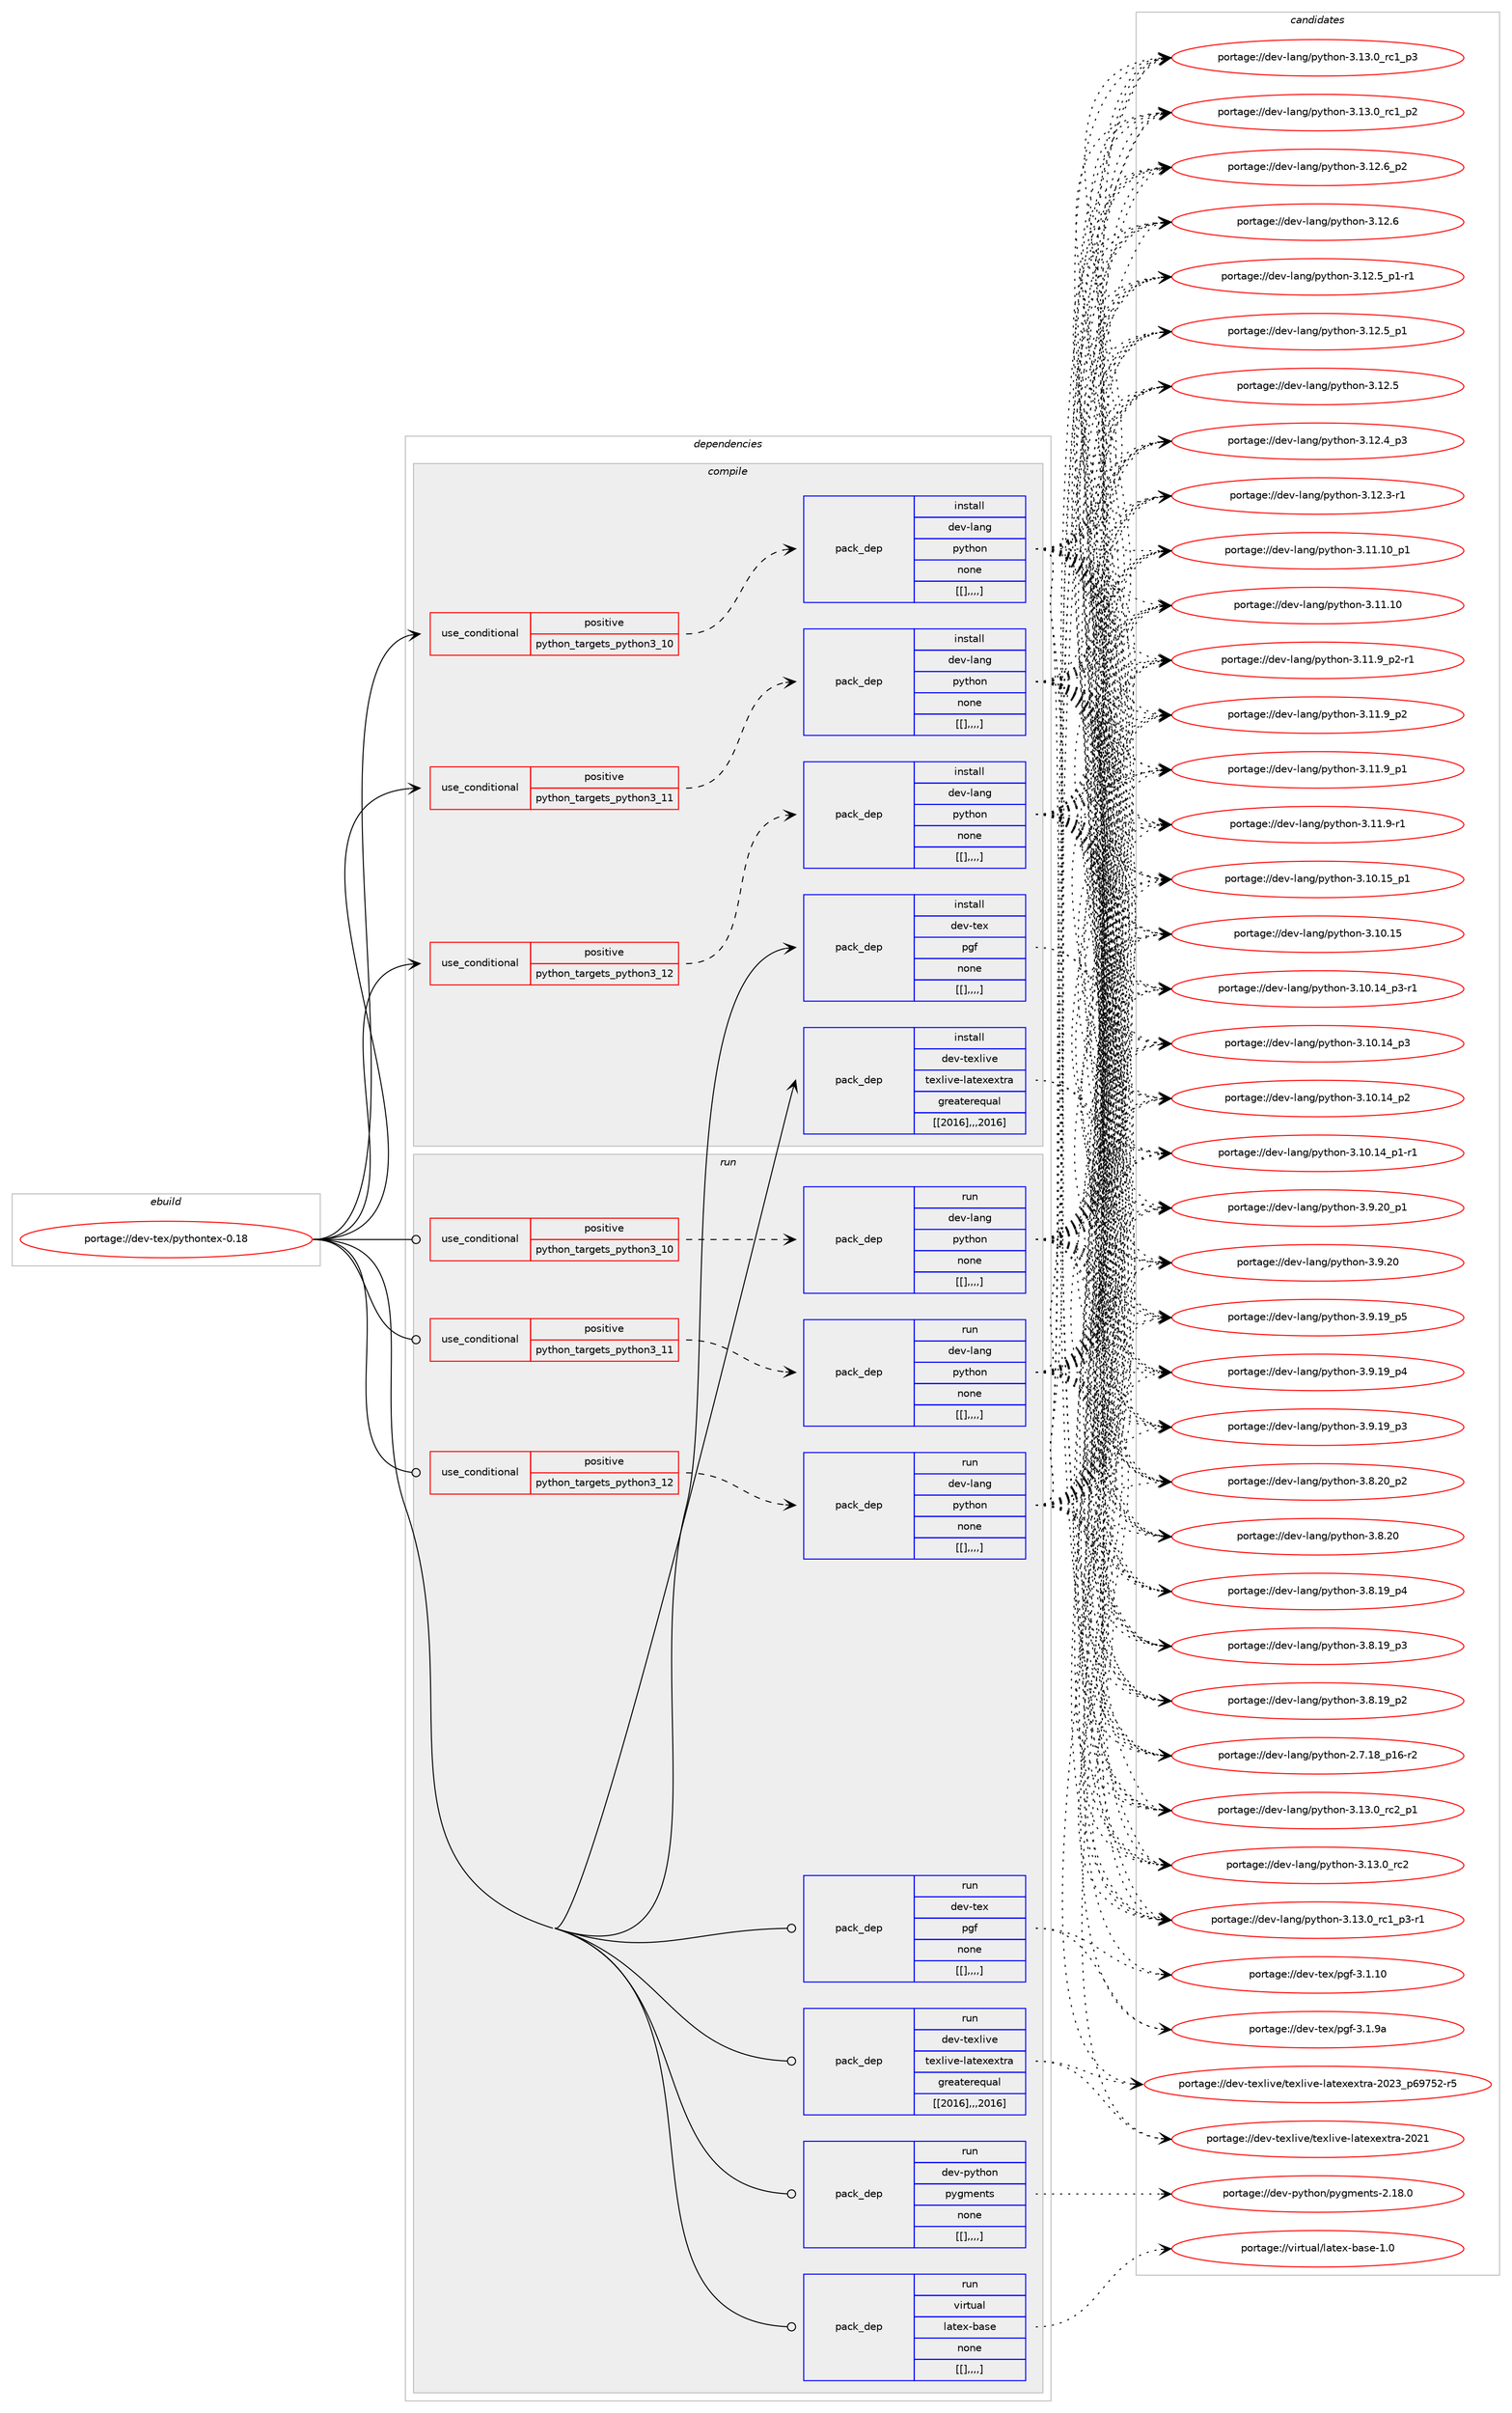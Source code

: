 digraph prolog {

# *************
# Graph options
# *************

newrank=true;
concentrate=true;
compound=true;
graph [rankdir=LR,fontname=Helvetica,fontsize=10,ranksep=1.5];#, ranksep=2.5, nodesep=0.2];
edge  [arrowhead=vee];
node  [fontname=Helvetica,fontsize=10];

# **********
# The ebuild
# **********

subgraph cluster_leftcol {
color=gray;
label=<<i>ebuild</i>>;
id [label="portage://dev-tex/pythontex-0.18", color=red, width=4, href="../dev-tex/pythontex-0.18.svg"];
}

# ****************
# The dependencies
# ****************

subgraph cluster_midcol {
color=gray;
label=<<i>dependencies</i>>;
subgraph cluster_compile {
fillcolor="#eeeeee";
style=filled;
label=<<i>compile</i>>;
subgraph cond61634 {
dependency214757 [label=<<TABLE BORDER="0" CELLBORDER="1" CELLSPACING="0" CELLPADDING="4"><TR><TD ROWSPAN="3" CELLPADDING="10">use_conditional</TD></TR><TR><TD>positive</TD></TR><TR><TD>python_targets_python3_10</TD></TR></TABLE>>, shape=none, color=red];
subgraph pack151734 {
dependency214758 [label=<<TABLE BORDER="0" CELLBORDER="1" CELLSPACING="0" CELLPADDING="4" WIDTH="220"><TR><TD ROWSPAN="6" CELLPADDING="30">pack_dep</TD></TR><TR><TD WIDTH="110">install</TD></TR><TR><TD>dev-lang</TD></TR><TR><TD>python</TD></TR><TR><TD>none</TD></TR><TR><TD>[[],,,,]</TD></TR></TABLE>>, shape=none, color=blue];
}
dependency214757:e -> dependency214758:w [weight=20,style="dashed",arrowhead="vee"];
}
id:e -> dependency214757:w [weight=20,style="solid",arrowhead="vee"];
subgraph cond61635 {
dependency214759 [label=<<TABLE BORDER="0" CELLBORDER="1" CELLSPACING="0" CELLPADDING="4"><TR><TD ROWSPAN="3" CELLPADDING="10">use_conditional</TD></TR><TR><TD>positive</TD></TR><TR><TD>python_targets_python3_11</TD></TR></TABLE>>, shape=none, color=red];
subgraph pack151735 {
dependency214760 [label=<<TABLE BORDER="0" CELLBORDER="1" CELLSPACING="0" CELLPADDING="4" WIDTH="220"><TR><TD ROWSPAN="6" CELLPADDING="30">pack_dep</TD></TR><TR><TD WIDTH="110">install</TD></TR><TR><TD>dev-lang</TD></TR><TR><TD>python</TD></TR><TR><TD>none</TD></TR><TR><TD>[[],,,,]</TD></TR></TABLE>>, shape=none, color=blue];
}
dependency214759:e -> dependency214760:w [weight=20,style="dashed",arrowhead="vee"];
}
id:e -> dependency214759:w [weight=20,style="solid",arrowhead="vee"];
subgraph cond61636 {
dependency214761 [label=<<TABLE BORDER="0" CELLBORDER="1" CELLSPACING="0" CELLPADDING="4"><TR><TD ROWSPAN="3" CELLPADDING="10">use_conditional</TD></TR><TR><TD>positive</TD></TR><TR><TD>python_targets_python3_12</TD></TR></TABLE>>, shape=none, color=red];
subgraph pack151736 {
dependency214762 [label=<<TABLE BORDER="0" CELLBORDER="1" CELLSPACING="0" CELLPADDING="4" WIDTH="220"><TR><TD ROWSPAN="6" CELLPADDING="30">pack_dep</TD></TR><TR><TD WIDTH="110">install</TD></TR><TR><TD>dev-lang</TD></TR><TR><TD>python</TD></TR><TR><TD>none</TD></TR><TR><TD>[[],,,,]</TD></TR></TABLE>>, shape=none, color=blue];
}
dependency214761:e -> dependency214762:w [weight=20,style="dashed",arrowhead="vee"];
}
id:e -> dependency214761:w [weight=20,style="solid",arrowhead="vee"];
subgraph pack151737 {
dependency214763 [label=<<TABLE BORDER="0" CELLBORDER="1" CELLSPACING="0" CELLPADDING="4" WIDTH="220"><TR><TD ROWSPAN="6" CELLPADDING="30">pack_dep</TD></TR><TR><TD WIDTH="110">install</TD></TR><TR><TD>dev-tex</TD></TR><TR><TD>pgf</TD></TR><TR><TD>none</TD></TR><TR><TD>[[],,,,]</TD></TR></TABLE>>, shape=none, color=blue];
}
id:e -> dependency214763:w [weight=20,style="solid",arrowhead="vee"];
subgraph pack151738 {
dependency214764 [label=<<TABLE BORDER="0" CELLBORDER="1" CELLSPACING="0" CELLPADDING="4" WIDTH="220"><TR><TD ROWSPAN="6" CELLPADDING="30">pack_dep</TD></TR><TR><TD WIDTH="110">install</TD></TR><TR><TD>dev-texlive</TD></TR><TR><TD>texlive-latexextra</TD></TR><TR><TD>greaterequal</TD></TR><TR><TD>[[2016],,,2016]</TD></TR></TABLE>>, shape=none, color=blue];
}
id:e -> dependency214764:w [weight=20,style="solid",arrowhead="vee"];
}
subgraph cluster_compileandrun {
fillcolor="#eeeeee";
style=filled;
label=<<i>compile and run</i>>;
}
subgraph cluster_run {
fillcolor="#eeeeee";
style=filled;
label=<<i>run</i>>;
subgraph cond61637 {
dependency214765 [label=<<TABLE BORDER="0" CELLBORDER="1" CELLSPACING="0" CELLPADDING="4"><TR><TD ROWSPAN="3" CELLPADDING="10">use_conditional</TD></TR><TR><TD>positive</TD></TR><TR><TD>python_targets_python3_10</TD></TR></TABLE>>, shape=none, color=red];
subgraph pack151739 {
dependency214766 [label=<<TABLE BORDER="0" CELLBORDER="1" CELLSPACING="0" CELLPADDING="4" WIDTH="220"><TR><TD ROWSPAN="6" CELLPADDING="30">pack_dep</TD></TR><TR><TD WIDTH="110">run</TD></TR><TR><TD>dev-lang</TD></TR><TR><TD>python</TD></TR><TR><TD>none</TD></TR><TR><TD>[[],,,,]</TD></TR></TABLE>>, shape=none, color=blue];
}
dependency214765:e -> dependency214766:w [weight=20,style="dashed",arrowhead="vee"];
}
id:e -> dependency214765:w [weight=20,style="solid",arrowhead="odot"];
subgraph cond61638 {
dependency214767 [label=<<TABLE BORDER="0" CELLBORDER="1" CELLSPACING="0" CELLPADDING="4"><TR><TD ROWSPAN="3" CELLPADDING="10">use_conditional</TD></TR><TR><TD>positive</TD></TR><TR><TD>python_targets_python3_11</TD></TR></TABLE>>, shape=none, color=red];
subgraph pack151740 {
dependency214768 [label=<<TABLE BORDER="0" CELLBORDER="1" CELLSPACING="0" CELLPADDING="4" WIDTH="220"><TR><TD ROWSPAN="6" CELLPADDING="30">pack_dep</TD></TR><TR><TD WIDTH="110">run</TD></TR><TR><TD>dev-lang</TD></TR><TR><TD>python</TD></TR><TR><TD>none</TD></TR><TR><TD>[[],,,,]</TD></TR></TABLE>>, shape=none, color=blue];
}
dependency214767:e -> dependency214768:w [weight=20,style="dashed",arrowhead="vee"];
}
id:e -> dependency214767:w [weight=20,style="solid",arrowhead="odot"];
subgraph cond61639 {
dependency214769 [label=<<TABLE BORDER="0" CELLBORDER="1" CELLSPACING="0" CELLPADDING="4"><TR><TD ROWSPAN="3" CELLPADDING="10">use_conditional</TD></TR><TR><TD>positive</TD></TR><TR><TD>python_targets_python3_12</TD></TR></TABLE>>, shape=none, color=red];
subgraph pack151741 {
dependency214770 [label=<<TABLE BORDER="0" CELLBORDER="1" CELLSPACING="0" CELLPADDING="4" WIDTH="220"><TR><TD ROWSPAN="6" CELLPADDING="30">pack_dep</TD></TR><TR><TD WIDTH="110">run</TD></TR><TR><TD>dev-lang</TD></TR><TR><TD>python</TD></TR><TR><TD>none</TD></TR><TR><TD>[[],,,,]</TD></TR></TABLE>>, shape=none, color=blue];
}
dependency214769:e -> dependency214770:w [weight=20,style="dashed",arrowhead="vee"];
}
id:e -> dependency214769:w [weight=20,style="solid",arrowhead="odot"];
subgraph pack151742 {
dependency214771 [label=<<TABLE BORDER="0" CELLBORDER="1" CELLSPACING="0" CELLPADDING="4" WIDTH="220"><TR><TD ROWSPAN="6" CELLPADDING="30">pack_dep</TD></TR><TR><TD WIDTH="110">run</TD></TR><TR><TD>dev-python</TD></TR><TR><TD>pygments</TD></TR><TR><TD>none</TD></TR><TR><TD>[[],,,,]</TD></TR></TABLE>>, shape=none, color=blue];
}
id:e -> dependency214771:w [weight=20,style="solid",arrowhead="odot"];
subgraph pack151743 {
dependency214772 [label=<<TABLE BORDER="0" CELLBORDER="1" CELLSPACING="0" CELLPADDING="4" WIDTH="220"><TR><TD ROWSPAN="6" CELLPADDING="30">pack_dep</TD></TR><TR><TD WIDTH="110">run</TD></TR><TR><TD>dev-tex</TD></TR><TR><TD>pgf</TD></TR><TR><TD>none</TD></TR><TR><TD>[[],,,,]</TD></TR></TABLE>>, shape=none, color=blue];
}
id:e -> dependency214772:w [weight=20,style="solid",arrowhead="odot"];
subgraph pack151744 {
dependency214773 [label=<<TABLE BORDER="0" CELLBORDER="1" CELLSPACING="0" CELLPADDING="4" WIDTH="220"><TR><TD ROWSPAN="6" CELLPADDING="30">pack_dep</TD></TR><TR><TD WIDTH="110">run</TD></TR><TR><TD>dev-texlive</TD></TR><TR><TD>texlive-latexextra</TD></TR><TR><TD>greaterequal</TD></TR><TR><TD>[[2016],,,2016]</TD></TR></TABLE>>, shape=none, color=blue];
}
id:e -> dependency214773:w [weight=20,style="solid",arrowhead="odot"];
subgraph pack151745 {
dependency214774 [label=<<TABLE BORDER="0" CELLBORDER="1" CELLSPACING="0" CELLPADDING="4" WIDTH="220"><TR><TD ROWSPAN="6" CELLPADDING="30">pack_dep</TD></TR><TR><TD WIDTH="110">run</TD></TR><TR><TD>virtual</TD></TR><TR><TD>latex-base</TD></TR><TR><TD>none</TD></TR><TR><TD>[[],,,,]</TD></TR></TABLE>>, shape=none, color=blue];
}
id:e -> dependency214774:w [weight=20,style="solid",arrowhead="odot"];
}
}

# **************
# The candidates
# **************

subgraph cluster_choices {
rank=same;
color=gray;
label=<<i>candidates</i>>;

subgraph choice151734 {
color=black;
nodesep=1;
choice100101118451089711010347112121116104111110455146495146489511499509511249 [label="portage://dev-lang/python-3.13.0_rc2_p1", color=red, width=4,href="../dev-lang/python-3.13.0_rc2_p1.svg"];
choice10010111845108971101034711212111610411111045514649514648951149950 [label="portage://dev-lang/python-3.13.0_rc2", color=red, width=4,href="../dev-lang/python-3.13.0_rc2.svg"];
choice1001011184510897110103471121211161041111104551464951464895114994995112514511449 [label="portage://dev-lang/python-3.13.0_rc1_p3-r1", color=red, width=4,href="../dev-lang/python-3.13.0_rc1_p3-r1.svg"];
choice100101118451089711010347112121116104111110455146495146489511499499511251 [label="portage://dev-lang/python-3.13.0_rc1_p3", color=red, width=4,href="../dev-lang/python-3.13.0_rc1_p3.svg"];
choice100101118451089711010347112121116104111110455146495146489511499499511250 [label="portage://dev-lang/python-3.13.0_rc1_p2", color=red, width=4,href="../dev-lang/python-3.13.0_rc1_p2.svg"];
choice100101118451089711010347112121116104111110455146495046549511250 [label="portage://dev-lang/python-3.12.6_p2", color=red, width=4,href="../dev-lang/python-3.12.6_p2.svg"];
choice10010111845108971101034711212111610411111045514649504654 [label="portage://dev-lang/python-3.12.6", color=red, width=4,href="../dev-lang/python-3.12.6.svg"];
choice1001011184510897110103471121211161041111104551464950465395112494511449 [label="portage://dev-lang/python-3.12.5_p1-r1", color=red, width=4,href="../dev-lang/python-3.12.5_p1-r1.svg"];
choice100101118451089711010347112121116104111110455146495046539511249 [label="portage://dev-lang/python-3.12.5_p1", color=red, width=4,href="../dev-lang/python-3.12.5_p1.svg"];
choice10010111845108971101034711212111610411111045514649504653 [label="portage://dev-lang/python-3.12.5", color=red, width=4,href="../dev-lang/python-3.12.5.svg"];
choice100101118451089711010347112121116104111110455146495046529511251 [label="portage://dev-lang/python-3.12.4_p3", color=red, width=4,href="../dev-lang/python-3.12.4_p3.svg"];
choice100101118451089711010347112121116104111110455146495046514511449 [label="portage://dev-lang/python-3.12.3-r1", color=red, width=4,href="../dev-lang/python-3.12.3-r1.svg"];
choice10010111845108971101034711212111610411111045514649494649489511249 [label="portage://dev-lang/python-3.11.10_p1", color=red, width=4,href="../dev-lang/python-3.11.10_p1.svg"];
choice1001011184510897110103471121211161041111104551464949464948 [label="portage://dev-lang/python-3.11.10", color=red, width=4,href="../dev-lang/python-3.11.10.svg"];
choice1001011184510897110103471121211161041111104551464949465795112504511449 [label="portage://dev-lang/python-3.11.9_p2-r1", color=red, width=4,href="../dev-lang/python-3.11.9_p2-r1.svg"];
choice100101118451089711010347112121116104111110455146494946579511250 [label="portage://dev-lang/python-3.11.9_p2", color=red, width=4,href="../dev-lang/python-3.11.9_p2.svg"];
choice100101118451089711010347112121116104111110455146494946579511249 [label="portage://dev-lang/python-3.11.9_p1", color=red, width=4,href="../dev-lang/python-3.11.9_p1.svg"];
choice100101118451089711010347112121116104111110455146494946574511449 [label="portage://dev-lang/python-3.11.9-r1", color=red, width=4,href="../dev-lang/python-3.11.9-r1.svg"];
choice10010111845108971101034711212111610411111045514649484649539511249 [label="portage://dev-lang/python-3.10.15_p1", color=red, width=4,href="../dev-lang/python-3.10.15_p1.svg"];
choice1001011184510897110103471121211161041111104551464948464953 [label="portage://dev-lang/python-3.10.15", color=red, width=4,href="../dev-lang/python-3.10.15.svg"];
choice100101118451089711010347112121116104111110455146494846495295112514511449 [label="portage://dev-lang/python-3.10.14_p3-r1", color=red, width=4,href="../dev-lang/python-3.10.14_p3-r1.svg"];
choice10010111845108971101034711212111610411111045514649484649529511251 [label="portage://dev-lang/python-3.10.14_p3", color=red, width=4,href="../dev-lang/python-3.10.14_p3.svg"];
choice10010111845108971101034711212111610411111045514649484649529511250 [label="portage://dev-lang/python-3.10.14_p2", color=red, width=4,href="../dev-lang/python-3.10.14_p2.svg"];
choice100101118451089711010347112121116104111110455146494846495295112494511449 [label="portage://dev-lang/python-3.10.14_p1-r1", color=red, width=4,href="../dev-lang/python-3.10.14_p1-r1.svg"];
choice100101118451089711010347112121116104111110455146574650489511249 [label="portage://dev-lang/python-3.9.20_p1", color=red, width=4,href="../dev-lang/python-3.9.20_p1.svg"];
choice10010111845108971101034711212111610411111045514657465048 [label="portage://dev-lang/python-3.9.20", color=red, width=4,href="../dev-lang/python-3.9.20.svg"];
choice100101118451089711010347112121116104111110455146574649579511253 [label="portage://dev-lang/python-3.9.19_p5", color=red, width=4,href="../dev-lang/python-3.9.19_p5.svg"];
choice100101118451089711010347112121116104111110455146574649579511252 [label="portage://dev-lang/python-3.9.19_p4", color=red, width=4,href="../dev-lang/python-3.9.19_p4.svg"];
choice100101118451089711010347112121116104111110455146574649579511251 [label="portage://dev-lang/python-3.9.19_p3", color=red, width=4,href="../dev-lang/python-3.9.19_p3.svg"];
choice100101118451089711010347112121116104111110455146564650489511250 [label="portage://dev-lang/python-3.8.20_p2", color=red, width=4,href="../dev-lang/python-3.8.20_p2.svg"];
choice10010111845108971101034711212111610411111045514656465048 [label="portage://dev-lang/python-3.8.20", color=red, width=4,href="../dev-lang/python-3.8.20.svg"];
choice100101118451089711010347112121116104111110455146564649579511252 [label="portage://dev-lang/python-3.8.19_p4", color=red, width=4,href="../dev-lang/python-3.8.19_p4.svg"];
choice100101118451089711010347112121116104111110455146564649579511251 [label="portage://dev-lang/python-3.8.19_p3", color=red, width=4,href="../dev-lang/python-3.8.19_p3.svg"];
choice100101118451089711010347112121116104111110455146564649579511250 [label="portage://dev-lang/python-3.8.19_p2", color=red, width=4,href="../dev-lang/python-3.8.19_p2.svg"];
choice100101118451089711010347112121116104111110455046554649569511249544511450 [label="portage://dev-lang/python-2.7.18_p16-r2", color=red, width=4,href="../dev-lang/python-2.7.18_p16-r2.svg"];
dependency214758:e -> choice100101118451089711010347112121116104111110455146495146489511499509511249:w [style=dotted,weight="100"];
dependency214758:e -> choice10010111845108971101034711212111610411111045514649514648951149950:w [style=dotted,weight="100"];
dependency214758:e -> choice1001011184510897110103471121211161041111104551464951464895114994995112514511449:w [style=dotted,weight="100"];
dependency214758:e -> choice100101118451089711010347112121116104111110455146495146489511499499511251:w [style=dotted,weight="100"];
dependency214758:e -> choice100101118451089711010347112121116104111110455146495146489511499499511250:w [style=dotted,weight="100"];
dependency214758:e -> choice100101118451089711010347112121116104111110455146495046549511250:w [style=dotted,weight="100"];
dependency214758:e -> choice10010111845108971101034711212111610411111045514649504654:w [style=dotted,weight="100"];
dependency214758:e -> choice1001011184510897110103471121211161041111104551464950465395112494511449:w [style=dotted,weight="100"];
dependency214758:e -> choice100101118451089711010347112121116104111110455146495046539511249:w [style=dotted,weight="100"];
dependency214758:e -> choice10010111845108971101034711212111610411111045514649504653:w [style=dotted,weight="100"];
dependency214758:e -> choice100101118451089711010347112121116104111110455146495046529511251:w [style=dotted,weight="100"];
dependency214758:e -> choice100101118451089711010347112121116104111110455146495046514511449:w [style=dotted,weight="100"];
dependency214758:e -> choice10010111845108971101034711212111610411111045514649494649489511249:w [style=dotted,weight="100"];
dependency214758:e -> choice1001011184510897110103471121211161041111104551464949464948:w [style=dotted,weight="100"];
dependency214758:e -> choice1001011184510897110103471121211161041111104551464949465795112504511449:w [style=dotted,weight="100"];
dependency214758:e -> choice100101118451089711010347112121116104111110455146494946579511250:w [style=dotted,weight="100"];
dependency214758:e -> choice100101118451089711010347112121116104111110455146494946579511249:w [style=dotted,weight="100"];
dependency214758:e -> choice100101118451089711010347112121116104111110455146494946574511449:w [style=dotted,weight="100"];
dependency214758:e -> choice10010111845108971101034711212111610411111045514649484649539511249:w [style=dotted,weight="100"];
dependency214758:e -> choice1001011184510897110103471121211161041111104551464948464953:w [style=dotted,weight="100"];
dependency214758:e -> choice100101118451089711010347112121116104111110455146494846495295112514511449:w [style=dotted,weight="100"];
dependency214758:e -> choice10010111845108971101034711212111610411111045514649484649529511251:w [style=dotted,weight="100"];
dependency214758:e -> choice10010111845108971101034711212111610411111045514649484649529511250:w [style=dotted,weight="100"];
dependency214758:e -> choice100101118451089711010347112121116104111110455146494846495295112494511449:w [style=dotted,weight="100"];
dependency214758:e -> choice100101118451089711010347112121116104111110455146574650489511249:w [style=dotted,weight="100"];
dependency214758:e -> choice10010111845108971101034711212111610411111045514657465048:w [style=dotted,weight="100"];
dependency214758:e -> choice100101118451089711010347112121116104111110455146574649579511253:w [style=dotted,weight="100"];
dependency214758:e -> choice100101118451089711010347112121116104111110455146574649579511252:w [style=dotted,weight="100"];
dependency214758:e -> choice100101118451089711010347112121116104111110455146574649579511251:w [style=dotted,weight="100"];
dependency214758:e -> choice100101118451089711010347112121116104111110455146564650489511250:w [style=dotted,weight="100"];
dependency214758:e -> choice10010111845108971101034711212111610411111045514656465048:w [style=dotted,weight="100"];
dependency214758:e -> choice100101118451089711010347112121116104111110455146564649579511252:w [style=dotted,weight="100"];
dependency214758:e -> choice100101118451089711010347112121116104111110455146564649579511251:w [style=dotted,weight="100"];
dependency214758:e -> choice100101118451089711010347112121116104111110455146564649579511250:w [style=dotted,weight="100"];
dependency214758:e -> choice100101118451089711010347112121116104111110455046554649569511249544511450:w [style=dotted,weight="100"];
}
subgraph choice151735 {
color=black;
nodesep=1;
choice100101118451089711010347112121116104111110455146495146489511499509511249 [label="portage://dev-lang/python-3.13.0_rc2_p1", color=red, width=4,href="../dev-lang/python-3.13.0_rc2_p1.svg"];
choice10010111845108971101034711212111610411111045514649514648951149950 [label="portage://dev-lang/python-3.13.0_rc2", color=red, width=4,href="../dev-lang/python-3.13.0_rc2.svg"];
choice1001011184510897110103471121211161041111104551464951464895114994995112514511449 [label="portage://dev-lang/python-3.13.0_rc1_p3-r1", color=red, width=4,href="../dev-lang/python-3.13.0_rc1_p3-r1.svg"];
choice100101118451089711010347112121116104111110455146495146489511499499511251 [label="portage://dev-lang/python-3.13.0_rc1_p3", color=red, width=4,href="../dev-lang/python-3.13.0_rc1_p3.svg"];
choice100101118451089711010347112121116104111110455146495146489511499499511250 [label="portage://dev-lang/python-3.13.0_rc1_p2", color=red, width=4,href="../dev-lang/python-3.13.0_rc1_p2.svg"];
choice100101118451089711010347112121116104111110455146495046549511250 [label="portage://dev-lang/python-3.12.6_p2", color=red, width=4,href="../dev-lang/python-3.12.6_p2.svg"];
choice10010111845108971101034711212111610411111045514649504654 [label="portage://dev-lang/python-3.12.6", color=red, width=4,href="../dev-lang/python-3.12.6.svg"];
choice1001011184510897110103471121211161041111104551464950465395112494511449 [label="portage://dev-lang/python-3.12.5_p1-r1", color=red, width=4,href="../dev-lang/python-3.12.5_p1-r1.svg"];
choice100101118451089711010347112121116104111110455146495046539511249 [label="portage://dev-lang/python-3.12.5_p1", color=red, width=4,href="../dev-lang/python-3.12.5_p1.svg"];
choice10010111845108971101034711212111610411111045514649504653 [label="portage://dev-lang/python-3.12.5", color=red, width=4,href="../dev-lang/python-3.12.5.svg"];
choice100101118451089711010347112121116104111110455146495046529511251 [label="portage://dev-lang/python-3.12.4_p3", color=red, width=4,href="../dev-lang/python-3.12.4_p3.svg"];
choice100101118451089711010347112121116104111110455146495046514511449 [label="portage://dev-lang/python-3.12.3-r1", color=red, width=4,href="../dev-lang/python-3.12.3-r1.svg"];
choice10010111845108971101034711212111610411111045514649494649489511249 [label="portage://dev-lang/python-3.11.10_p1", color=red, width=4,href="../dev-lang/python-3.11.10_p1.svg"];
choice1001011184510897110103471121211161041111104551464949464948 [label="portage://dev-lang/python-3.11.10", color=red, width=4,href="../dev-lang/python-3.11.10.svg"];
choice1001011184510897110103471121211161041111104551464949465795112504511449 [label="portage://dev-lang/python-3.11.9_p2-r1", color=red, width=4,href="../dev-lang/python-3.11.9_p2-r1.svg"];
choice100101118451089711010347112121116104111110455146494946579511250 [label="portage://dev-lang/python-3.11.9_p2", color=red, width=4,href="../dev-lang/python-3.11.9_p2.svg"];
choice100101118451089711010347112121116104111110455146494946579511249 [label="portage://dev-lang/python-3.11.9_p1", color=red, width=4,href="../dev-lang/python-3.11.9_p1.svg"];
choice100101118451089711010347112121116104111110455146494946574511449 [label="portage://dev-lang/python-3.11.9-r1", color=red, width=4,href="../dev-lang/python-3.11.9-r1.svg"];
choice10010111845108971101034711212111610411111045514649484649539511249 [label="portage://dev-lang/python-3.10.15_p1", color=red, width=4,href="../dev-lang/python-3.10.15_p1.svg"];
choice1001011184510897110103471121211161041111104551464948464953 [label="portage://dev-lang/python-3.10.15", color=red, width=4,href="../dev-lang/python-3.10.15.svg"];
choice100101118451089711010347112121116104111110455146494846495295112514511449 [label="portage://dev-lang/python-3.10.14_p3-r1", color=red, width=4,href="../dev-lang/python-3.10.14_p3-r1.svg"];
choice10010111845108971101034711212111610411111045514649484649529511251 [label="portage://dev-lang/python-3.10.14_p3", color=red, width=4,href="../dev-lang/python-3.10.14_p3.svg"];
choice10010111845108971101034711212111610411111045514649484649529511250 [label="portage://dev-lang/python-3.10.14_p2", color=red, width=4,href="../dev-lang/python-3.10.14_p2.svg"];
choice100101118451089711010347112121116104111110455146494846495295112494511449 [label="portage://dev-lang/python-3.10.14_p1-r1", color=red, width=4,href="../dev-lang/python-3.10.14_p1-r1.svg"];
choice100101118451089711010347112121116104111110455146574650489511249 [label="portage://dev-lang/python-3.9.20_p1", color=red, width=4,href="../dev-lang/python-3.9.20_p1.svg"];
choice10010111845108971101034711212111610411111045514657465048 [label="portage://dev-lang/python-3.9.20", color=red, width=4,href="../dev-lang/python-3.9.20.svg"];
choice100101118451089711010347112121116104111110455146574649579511253 [label="portage://dev-lang/python-3.9.19_p5", color=red, width=4,href="../dev-lang/python-3.9.19_p5.svg"];
choice100101118451089711010347112121116104111110455146574649579511252 [label="portage://dev-lang/python-3.9.19_p4", color=red, width=4,href="../dev-lang/python-3.9.19_p4.svg"];
choice100101118451089711010347112121116104111110455146574649579511251 [label="portage://dev-lang/python-3.9.19_p3", color=red, width=4,href="../dev-lang/python-3.9.19_p3.svg"];
choice100101118451089711010347112121116104111110455146564650489511250 [label="portage://dev-lang/python-3.8.20_p2", color=red, width=4,href="../dev-lang/python-3.8.20_p2.svg"];
choice10010111845108971101034711212111610411111045514656465048 [label="portage://dev-lang/python-3.8.20", color=red, width=4,href="../dev-lang/python-3.8.20.svg"];
choice100101118451089711010347112121116104111110455146564649579511252 [label="portage://dev-lang/python-3.8.19_p4", color=red, width=4,href="../dev-lang/python-3.8.19_p4.svg"];
choice100101118451089711010347112121116104111110455146564649579511251 [label="portage://dev-lang/python-3.8.19_p3", color=red, width=4,href="../dev-lang/python-3.8.19_p3.svg"];
choice100101118451089711010347112121116104111110455146564649579511250 [label="portage://dev-lang/python-3.8.19_p2", color=red, width=4,href="../dev-lang/python-3.8.19_p2.svg"];
choice100101118451089711010347112121116104111110455046554649569511249544511450 [label="portage://dev-lang/python-2.7.18_p16-r2", color=red, width=4,href="../dev-lang/python-2.7.18_p16-r2.svg"];
dependency214760:e -> choice100101118451089711010347112121116104111110455146495146489511499509511249:w [style=dotted,weight="100"];
dependency214760:e -> choice10010111845108971101034711212111610411111045514649514648951149950:w [style=dotted,weight="100"];
dependency214760:e -> choice1001011184510897110103471121211161041111104551464951464895114994995112514511449:w [style=dotted,weight="100"];
dependency214760:e -> choice100101118451089711010347112121116104111110455146495146489511499499511251:w [style=dotted,weight="100"];
dependency214760:e -> choice100101118451089711010347112121116104111110455146495146489511499499511250:w [style=dotted,weight="100"];
dependency214760:e -> choice100101118451089711010347112121116104111110455146495046549511250:w [style=dotted,weight="100"];
dependency214760:e -> choice10010111845108971101034711212111610411111045514649504654:w [style=dotted,weight="100"];
dependency214760:e -> choice1001011184510897110103471121211161041111104551464950465395112494511449:w [style=dotted,weight="100"];
dependency214760:e -> choice100101118451089711010347112121116104111110455146495046539511249:w [style=dotted,weight="100"];
dependency214760:e -> choice10010111845108971101034711212111610411111045514649504653:w [style=dotted,weight="100"];
dependency214760:e -> choice100101118451089711010347112121116104111110455146495046529511251:w [style=dotted,weight="100"];
dependency214760:e -> choice100101118451089711010347112121116104111110455146495046514511449:w [style=dotted,weight="100"];
dependency214760:e -> choice10010111845108971101034711212111610411111045514649494649489511249:w [style=dotted,weight="100"];
dependency214760:e -> choice1001011184510897110103471121211161041111104551464949464948:w [style=dotted,weight="100"];
dependency214760:e -> choice1001011184510897110103471121211161041111104551464949465795112504511449:w [style=dotted,weight="100"];
dependency214760:e -> choice100101118451089711010347112121116104111110455146494946579511250:w [style=dotted,weight="100"];
dependency214760:e -> choice100101118451089711010347112121116104111110455146494946579511249:w [style=dotted,weight="100"];
dependency214760:e -> choice100101118451089711010347112121116104111110455146494946574511449:w [style=dotted,weight="100"];
dependency214760:e -> choice10010111845108971101034711212111610411111045514649484649539511249:w [style=dotted,weight="100"];
dependency214760:e -> choice1001011184510897110103471121211161041111104551464948464953:w [style=dotted,weight="100"];
dependency214760:e -> choice100101118451089711010347112121116104111110455146494846495295112514511449:w [style=dotted,weight="100"];
dependency214760:e -> choice10010111845108971101034711212111610411111045514649484649529511251:w [style=dotted,weight="100"];
dependency214760:e -> choice10010111845108971101034711212111610411111045514649484649529511250:w [style=dotted,weight="100"];
dependency214760:e -> choice100101118451089711010347112121116104111110455146494846495295112494511449:w [style=dotted,weight="100"];
dependency214760:e -> choice100101118451089711010347112121116104111110455146574650489511249:w [style=dotted,weight="100"];
dependency214760:e -> choice10010111845108971101034711212111610411111045514657465048:w [style=dotted,weight="100"];
dependency214760:e -> choice100101118451089711010347112121116104111110455146574649579511253:w [style=dotted,weight="100"];
dependency214760:e -> choice100101118451089711010347112121116104111110455146574649579511252:w [style=dotted,weight="100"];
dependency214760:e -> choice100101118451089711010347112121116104111110455146574649579511251:w [style=dotted,weight="100"];
dependency214760:e -> choice100101118451089711010347112121116104111110455146564650489511250:w [style=dotted,weight="100"];
dependency214760:e -> choice10010111845108971101034711212111610411111045514656465048:w [style=dotted,weight="100"];
dependency214760:e -> choice100101118451089711010347112121116104111110455146564649579511252:w [style=dotted,weight="100"];
dependency214760:e -> choice100101118451089711010347112121116104111110455146564649579511251:w [style=dotted,weight="100"];
dependency214760:e -> choice100101118451089711010347112121116104111110455146564649579511250:w [style=dotted,weight="100"];
dependency214760:e -> choice100101118451089711010347112121116104111110455046554649569511249544511450:w [style=dotted,weight="100"];
}
subgraph choice151736 {
color=black;
nodesep=1;
choice100101118451089711010347112121116104111110455146495146489511499509511249 [label="portage://dev-lang/python-3.13.0_rc2_p1", color=red, width=4,href="../dev-lang/python-3.13.0_rc2_p1.svg"];
choice10010111845108971101034711212111610411111045514649514648951149950 [label="portage://dev-lang/python-3.13.0_rc2", color=red, width=4,href="../dev-lang/python-3.13.0_rc2.svg"];
choice1001011184510897110103471121211161041111104551464951464895114994995112514511449 [label="portage://dev-lang/python-3.13.0_rc1_p3-r1", color=red, width=4,href="../dev-lang/python-3.13.0_rc1_p3-r1.svg"];
choice100101118451089711010347112121116104111110455146495146489511499499511251 [label="portage://dev-lang/python-3.13.0_rc1_p3", color=red, width=4,href="../dev-lang/python-3.13.0_rc1_p3.svg"];
choice100101118451089711010347112121116104111110455146495146489511499499511250 [label="portage://dev-lang/python-3.13.0_rc1_p2", color=red, width=4,href="../dev-lang/python-3.13.0_rc1_p2.svg"];
choice100101118451089711010347112121116104111110455146495046549511250 [label="portage://dev-lang/python-3.12.6_p2", color=red, width=4,href="../dev-lang/python-3.12.6_p2.svg"];
choice10010111845108971101034711212111610411111045514649504654 [label="portage://dev-lang/python-3.12.6", color=red, width=4,href="../dev-lang/python-3.12.6.svg"];
choice1001011184510897110103471121211161041111104551464950465395112494511449 [label="portage://dev-lang/python-3.12.5_p1-r1", color=red, width=4,href="../dev-lang/python-3.12.5_p1-r1.svg"];
choice100101118451089711010347112121116104111110455146495046539511249 [label="portage://dev-lang/python-3.12.5_p1", color=red, width=4,href="../dev-lang/python-3.12.5_p1.svg"];
choice10010111845108971101034711212111610411111045514649504653 [label="portage://dev-lang/python-3.12.5", color=red, width=4,href="../dev-lang/python-3.12.5.svg"];
choice100101118451089711010347112121116104111110455146495046529511251 [label="portage://dev-lang/python-3.12.4_p3", color=red, width=4,href="../dev-lang/python-3.12.4_p3.svg"];
choice100101118451089711010347112121116104111110455146495046514511449 [label="portage://dev-lang/python-3.12.3-r1", color=red, width=4,href="../dev-lang/python-3.12.3-r1.svg"];
choice10010111845108971101034711212111610411111045514649494649489511249 [label="portage://dev-lang/python-3.11.10_p1", color=red, width=4,href="../dev-lang/python-3.11.10_p1.svg"];
choice1001011184510897110103471121211161041111104551464949464948 [label="portage://dev-lang/python-3.11.10", color=red, width=4,href="../dev-lang/python-3.11.10.svg"];
choice1001011184510897110103471121211161041111104551464949465795112504511449 [label="portage://dev-lang/python-3.11.9_p2-r1", color=red, width=4,href="../dev-lang/python-3.11.9_p2-r1.svg"];
choice100101118451089711010347112121116104111110455146494946579511250 [label="portage://dev-lang/python-3.11.9_p2", color=red, width=4,href="../dev-lang/python-3.11.9_p2.svg"];
choice100101118451089711010347112121116104111110455146494946579511249 [label="portage://dev-lang/python-3.11.9_p1", color=red, width=4,href="../dev-lang/python-3.11.9_p1.svg"];
choice100101118451089711010347112121116104111110455146494946574511449 [label="portage://dev-lang/python-3.11.9-r1", color=red, width=4,href="../dev-lang/python-3.11.9-r1.svg"];
choice10010111845108971101034711212111610411111045514649484649539511249 [label="portage://dev-lang/python-3.10.15_p1", color=red, width=4,href="../dev-lang/python-3.10.15_p1.svg"];
choice1001011184510897110103471121211161041111104551464948464953 [label="portage://dev-lang/python-3.10.15", color=red, width=4,href="../dev-lang/python-3.10.15.svg"];
choice100101118451089711010347112121116104111110455146494846495295112514511449 [label="portage://dev-lang/python-3.10.14_p3-r1", color=red, width=4,href="../dev-lang/python-3.10.14_p3-r1.svg"];
choice10010111845108971101034711212111610411111045514649484649529511251 [label="portage://dev-lang/python-3.10.14_p3", color=red, width=4,href="../dev-lang/python-3.10.14_p3.svg"];
choice10010111845108971101034711212111610411111045514649484649529511250 [label="portage://dev-lang/python-3.10.14_p2", color=red, width=4,href="../dev-lang/python-3.10.14_p2.svg"];
choice100101118451089711010347112121116104111110455146494846495295112494511449 [label="portage://dev-lang/python-3.10.14_p1-r1", color=red, width=4,href="../dev-lang/python-3.10.14_p1-r1.svg"];
choice100101118451089711010347112121116104111110455146574650489511249 [label="portage://dev-lang/python-3.9.20_p1", color=red, width=4,href="../dev-lang/python-3.9.20_p1.svg"];
choice10010111845108971101034711212111610411111045514657465048 [label="portage://dev-lang/python-3.9.20", color=red, width=4,href="../dev-lang/python-3.9.20.svg"];
choice100101118451089711010347112121116104111110455146574649579511253 [label="portage://dev-lang/python-3.9.19_p5", color=red, width=4,href="../dev-lang/python-3.9.19_p5.svg"];
choice100101118451089711010347112121116104111110455146574649579511252 [label="portage://dev-lang/python-3.9.19_p4", color=red, width=4,href="../dev-lang/python-3.9.19_p4.svg"];
choice100101118451089711010347112121116104111110455146574649579511251 [label="portage://dev-lang/python-3.9.19_p3", color=red, width=4,href="../dev-lang/python-3.9.19_p3.svg"];
choice100101118451089711010347112121116104111110455146564650489511250 [label="portage://dev-lang/python-3.8.20_p2", color=red, width=4,href="../dev-lang/python-3.8.20_p2.svg"];
choice10010111845108971101034711212111610411111045514656465048 [label="portage://dev-lang/python-3.8.20", color=red, width=4,href="../dev-lang/python-3.8.20.svg"];
choice100101118451089711010347112121116104111110455146564649579511252 [label="portage://dev-lang/python-3.8.19_p4", color=red, width=4,href="../dev-lang/python-3.8.19_p4.svg"];
choice100101118451089711010347112121116104111110455146564649579511251 [label="portage://dev-lang/python-3.8.19_p3", color=red, width=4,href="../dev-lang/python-3.8.19_p3.svg"];
choice100101118451089711010347112121116104111110455146564649579511250 [label="portage://dev-lang/python-3.8.19_p2", color=red, width=4,href="../dev-lang/python-3.8.19_p2.svg"];
choice100101118451089711010347112121116104111110455046554649569511249544511450 [label="portage://dev-lang/python-2.7.18_p16-r2", color=red, width=4,href="../dev-lang/python-2.7.18_p16-r2.svg"];
dependency214762:e -> choice100101118451089711010347112121116104111110455146495146489511499509511249:w [style=dotted,weight="100"];
dependency214762:e -> choice10010111845108971101034711212111610411111045514649514648951149950:w [style=dotted,weight="100"];
dependency214762:e -> choice1001011184510897110103471121211161041111104551464951464895114994995112514511449:w [style=dotted,weight="100"];
dependency214762:e -> choice100101118451089711010347112121116104111110455146495146489511499499511251:w [style=dotted,weight="100"];
dependency214762:e -> choice100101118451089711010347112121116104111110455146495146489511499499511250:w [style=dotted,weight="100"];
dependency214762:e -> choice100101118451089711010347112121116104111110455146495046549511250:w [style=dotted,weight="100"];
dependency214762:e -> choice10010111845108971101034711212111610411111045514649504654:w [style=dotted,weight="100"];
dependency214762:e -> choice1001011184510897110103471121211161041111104551464950465395112494511449:w [style=dotted,weight="100"];
dependency214762:e -> choice100101118451089711010347112121116104111110455146495046539511249:w [style=dotted,weight="100"];
dependency214762:e -> choice10010111845108971101034711212111610411111045514649504653:w [style=dotted,weight="100"];
dependency214762:e -> choice100101118451089711010347112121116104111110455146495046529511251:w [style=dotted,weight="100"];
dependency214762:e -> choice100101118451089711010347112121116104111110455146495046514511449:w [style=dotted,weight="100"];
dependency214762:e -> choice10010111845108971101034711212111610411111045514649494649489511249:w [style=dotted,weight="100"];
dependency214762:e -> choice1001011184510897110103471121211161041111104551464949464948:w [style=dotted,weight="100"];
dependency214762:e -> choice1001011184510897110103471121211161041111104551464949465795112504511449:w [style=dotted,weight="100"];
dependency214762:e -> choice100101118451089711010347112121116104111110455146494946579511250:w [style=dotted,weight="100"];
dependency214762:e -> choice100101118451089711010347112121116104111110455146494946579511249:w [style=dotted,weight="100"];
dependency214762:e -> choice100101118451089711010347112121116104111110455146494946574511449:w [style=dotted,weight="100"];
dependency214762:e -> choice10010111845108971101034711212111610411111045514649484649539511249:w [style=dotted,weight="100"];
dependency214762:e -> choice1001011184510897110103471121211161041111104551464948464953:w [style=dotted,weight="100"];
dependency214762:e -> choice100101118451089711010347112121116104111110455146494846495295112514511449:w [style=dotted,weight="100"];
dependency214762:e -> choice10010111845108971101034711212111610411111045514649484649529511251:w [style=dotted,weight="100"];
dependency214762:e -> choice10010111845108971101034711212111610411111045514649484649529511250:w [style=dotted,weight="100"];
dependency214762:e -> choice100101118451089711010347112121116104111110455146494846495295112494511449:w [style=dotted,weight="100"];
dependency214762:e -> choice100101118451089711010347112121116104111110455146574650489511249:w [style=dotted,weight="100"];
dependency214762:e -> choice10010111845108971101034711212111610411111045514657465048:w [style=dotted,weight="100"];
dependency214762:e -> choice100101118451089711010347112121116104111110455146574649579511253:w [style=dotted,weight="100"];
dependency214762:e -> choice100101118451089711010347112121116104111110455146574649579511252:w [style=dotted,weight="100"];
dependency214762:e -> choice100101118451089711010347112121116104111110455146574649579511251:w [style=dotted,weight="100"];
dependency214762:e -> choice100101118451089711010347112121116104111110455146564650489511250:w [style=dotted,weight="100"];
dependency214762:e -> choice10010111845108971101034711212111610411111045514656465048:w [style=dotted,weight="100"];
dependency214762:e -> choice100101118451089711010347112121116104111110455146564649579511252:w [style=dotted,weight="100"];
dependency214762:e -> choice100101118451089711010347112121116104111110455146564649579511251:w [style=dotted,weight="100"];
dependency214762:e -> choice100101118451089711010347112121116104111110455146564649579511250:w [style=dotted,weight="100"];
dependency214762:e -> choice100101118451089711010347112121116104111110455046554649569511249544511450:w [style=dotted,weight="100"];
}
subgraph choice151737 {
color=black;
nodesep=1;
choice100101118451161011204711210310245514649464948 [label="portage://dev-tex/pgf-3.1.10", color=red, width=4,href="../dev-tex/pgf-3.1.10.svg"];
choice100101118451161011204711210310245514649465797 [label="portage://dev-tex/pgf-3.1.9a", color=red, width=4,href="../dev-tex/pgf-3.1.9a.svg"];
dependency214763:e -> choice100101118451161011204711210310245514649464948:w [style=dotted,weight="100"];
dependency214763:e -> choice100101118451161011204711210310245514649465797:w [style=dotted,weight="100"];
}
subgraph choice151738 {
color=black;
nodesep=1;
choice100101118451161011201081051181014711610112010810511810145108971161011201011201161149745504850519511254575553504511453 [label="portage://dev-texlive/texlive-latexextra-2023_p69752-r5", color=red, width=4,href="../dev-texlive/texlive-latexextra-2023_p69752-r5.svg"];
choice10010111845116101120108105118101471161011201081051181014510897116101120101120116114974550485049 [label="portage://dev-texlive/texlive-latexextra-2021", color=red, width=4,href="../dev-texlive/texlive-latexextra-2021.svg"];
dependency214764:e -> choice100101118451161011201081051181014711610112010810511810145108971161011201011201161149745504850519511254575553504511453:w [style=dotted,weight="100"];
dependency214764:e -> choice10010111845116101120108105118101471161011201081051181014510897116101120101120116114974550485049:w [style=dotted,weight="100"];
}
subgraph choice151739 {
color=black;
nodesep=1;
choice100101118451089711010347112121116104111110455146495146489511499509511249 [label="portage://dev-lang/python-3.13.0_rc2_p1", color=red, width=4,href="../dev-lang/python-3.13.0_rc2_p1.svg"];
choice10010111845108971101034711212111610411111045514649514648951149950 [label="portage://dev-lang/python-3.13.0_rc2", color=red, width=4,href="../dev-lang/python-3.13.0_rc2.svg"];
choice1001011184510897110103471121211161041111104551464951464895114994995112514511449 [label="portage://dev-lang/python-3.13.0_rc1_p3-r1", color=red, width=4,href="../dev-lang/python-3.13.0_rc1_p3-r1.svg"];
choice100101118451089711010347112121116104111110455146495146489511499499511251 [label="portage://dev-lang/python-3.13.0_rc1_p3", color=red, width=4,href="../dev-lang/python-3.13.0_rc1_p3.svg"];
choice100101118451089711010347112121116104111110455146495146489511499499511250 [label="portage://dev-lang/python-3.13.0_rc1_p2", color=red, width=4,href="../dev-lang/python-3.13.0_rc1_p2.svg"];
choice100101118451089711010347112121116104111110455146495046549511250 [label="portage://dev-lang/python-3.12.6_p2", color=red, width=4,href="../dev-lang/python-3.12.6_p2.svg"];
choice10010111845108971101034711212111610411111045514649504654 [label="portage://dev-lang/python-3.12.6", color=red, width=4,href="../dev-lang/python-3.12.6.svg"];
choice1001011184510897110103471121211161041111104551464950465395112494511449 [label="portage://dev-lang/python-3.12.5_p1-r1", color=red, width=4,href="../dev-lang/python-3.12.5_p1-r1.svg"];
choice100101118451089711010347112121116104111110455146495046539511249 [label="portage://dev-lang/python-3.12.5_p1", color=red, width=4,href="../dev-lang/python-3.12.5_p1.svg"];
choice10010111845108971101034711212111610411111045514649504653 [label="portage://dev-lang/python-3.12.5", color=red, width=4,href="../dev-lang/python-3.12.5.svg"];
choice100101118451089711010347112121116104111110455146495046529511251 [label="portage://dev-lang/python-3.12.4_p3", color=red, width=4,href="../dev-lang/python-3.12.4_p3.svg"];
choice100101118451089711010347112121116104111110455146495046514511449 [label="portage://dev-lang/python-3.12.3-r1", color=red, width=4,href="../dev-lang/python-3.12.3-r1.svg"];
choice10010111845108971101034711212111610411111045514649494649489511249 [label="portage://dev-lang/python-3.11.10_p1", color=red, width=4,href="../dev-lang/python-3.11.10_p1.svg"];
choice1001011184510897110103471121211161041111104551464949464948 [label="portage://dev-lang/python-3.11.10", color=red, width=4,href="../dev-lang/python-3.11.10.svg"];
choice1001011184510897110103471121211161041111104551464949465795112504511449 [label="portage://dev-lang/python-3.11.9_p2-r1", color=red, width=4,href="../dev-lang/python-3.11.9_p2-r1.svg"];
choice100101118451089711010347112121116104111110455146494946579511250 [label="portage://dev-lang/python-3.11.9_p2", color=red, width=4,href="../dev-lang/python-3.11.9_p2.svg"];
choice100101118451089711010347112121116104111110455146494946579511249 [label="portage://dev-lang/python-3.11.9_p1", color=red, width=4,href="../dev-lang/python-3.11.9_p1.svg"];
choice100101118451089711010347112121116104111110455146494946574511449 [label="portage://dev-lang/python-3.11.9-r1", color=red, width=4,href="../dev-lang/python-3.11.9-r1.svg"];
choice10010111845108971101034711212111610411111045514649484649539511249 [label="portage://dev-lang/python-3.10.15_p1", color=red, width=4,href="../dev-lang/python-3.10.15_p1.svg"];
choice1001011184510897110103471121211161041111104551464948464953 [label="portage://dev-lang/python-3.10.15", color=red, width=4,href="../dev-lang/python-3.10.15.svg"];
choice100101118451089711010347112121116104111110455146494846495295112514511449 [label="portage://dev-lang/python-3.10.14_p3-r1", color=red, width=4,href="../dev-lang/python-3.10.14_p3-r1.svg"];
choice10010111845108971101034711212111610411111045514649484649529511251 [label="portage://dev-lang/python-3.10.14_p3", color=red, width=4,href="../dev-lang/python-3.10.14_p3.svg"];
choice10010111845108971101034711212111610411111045514649484649529511250 [label="portage://dev-lang/python-3.10.14_p2", color=red, width=4,href="../dev-lang/python-3.10.14_p2.svg"];
choice100101118451089711010347112121116104111110455146494846495295112494511449 [label="portage://dev-lang/python-3.10.14_p1-r1", color=red, width=4,href="../dev-lang/python-3.10.14_p1-r1.svg"];
choice100101118451089711010347112121116104111110455146574650489511249 [label="portage://dev-lang/python-3.9.20_p1", color=red, width=4,href="../dev-lang/python-3.9.20_p1.svg"];
choice10010111845108971101034711212111610411111045514657465048 [label="portage://dev-lang/python-3.9.20", color=red, width=4,href="../dev-lang/python-3.9.20.svg"];
choice100101118451089711010347112121116104111110455146574649579511253 [label="portage://dev-lang/python-3.9.19_p5", color=red, width=4,href="../dev-lang/python-3.9.19_p5.svg"];
choice100101118451089711010347112121116104111110455146574649579511252 [label="portage://dev-lang/python-3.9.19_p4", color=red, width=4,href="../dev-lang/python-3.9.19_p4.svg"];
choice100101118451089711010347112121116104111110455146574649579511251 [label="portage://dev-lang/python-3.9.19_p3", color=red, width=4,href="../dev-lang/python-3.9.19_p3.svg"];
choice100101118451089711010347112121116104111110455146564650489511250 [label="portage://dev-lang/python-3.8.20_p2", color=red, width=4,href="../dev-lang/python-3.8.20_p2.svg"];
choice10010111845108971101034711212111610411111045514656465048 [label="portage://dev-lang/python-3.8.20", color=red, width=4,href="../dev-lang/python-3.8.20.svg"];
choice100101118451089711010347112121116104111110455146564649579511252 [label="portage://dev-lang/python-3.8.19_p4", color=red, width=4,href="../dev-lang/python-3.8.19_p4.svg"];
choice100101118451089711010347112121116104111110455146564649579511251 [label="portage://dev-lang/python-3.8.19_p3", color=red, width=4,href="../dev-lang/python-3.8.19_p3.svg"];
choice100101118451089711010347112121116104111110455146564649579511250 [label="portage://dev-lang/python-3.8.19_p2", color=red, width=4,href="../dev-lang/python-3.8.19_p2.svg"];
choice100101118451089711010347112121116104111110455046554649569511249544511450 [label="portage://dev-lang/python-2.7.18_p16-r2", color=red, width=4,href="../dev-lang/python-2.7.18_p16-r2.svg"];
dependency214766:e -> choice100101118451089711010347112121116104111110455146495146489511499509511249:w [style=dotted,weight="100"];
dependency214766:e -> choice10010111845108971101034711212111610411111045514649514648951149950:w [style=dotted,weight="100"];
dependency214766:e -> choice1001011184510897110103471121211161041111104551464951464895114994995112514511449:w [style=dotted,weight="100"];
dependency214766:e -> choice100101118451089711010347112121116104111110455146495146489511499499511251:w [style=dotted,weight="100"];
dependency214766:e -> choice100101118451089711010347112121116104111110455146495146489511499499511250:w [style=dotted,weight="100"];
dependency214766:e -> choice100101118451089711010347112121116104111110455146495046549511250:w [style=dotted,weight="100"];
dependency214766:e -> choice10010111845108971101034711212111610411111045514649504654:w [style=dotted,weight="100"];
dependency214766:e -> choice1001011184510897110103471121211161041111104551464950465395112494511449:w [style=dotted,weight="100"];
dependency214766:e -> choice100101118451089711010347112121116104111110455146495046539511249:w [style=dotted,weight="100"];
dependency214766:e -> choice10010111845108971101034711212111610411111045514649504653:w [style=dotted,weight="100"];
dependency214766:e -> choice100101118451089711010347112121116104111110455146495046529511251:w [style=dotted,weight="100"];
dependency214766:e -> choice100101118451089711010347112121116104111110455146495046514511449:w [style=dotted,weight="100"];
dependency214766:e -> choice10010111845108971101034711212111610411111045514649494649489511249:w [style=dotted,weight="100"];
dependency214766:e -> choice1001011184510897110103471121211161041111104551464949464948:w [style=dotted,weight="100"];
dependency214766:e -> choice1001011184510897110103471121211161041111104551464949465795112504511449:w [style=dotted,weight="100"];
dependency214766:e -> choice100101118451089711010347112121116104111110455146494946579511250:w [style=dotted,weight="100"];
dependency214766:e -> choice100101118451089711010347112121116104111110455146494946579511249:w [style=dotted,weight="100"];
dependency214766:e -> choice100101118451089711010347112121116104111110455146494946574511449:w [style=dotted,weight="100"];
dependency214766:e -> choice10010111845108971101034711212111610411111045514649484649539511249:w [style=dotted,weight="100"];
dependency214766:e -> choice1001011184510897110103471121211161041111104551464948464953:w [style=dotted,weight="100"];
dependency214766:e -> choice100101118451089711010347112121116104111110455146494846495295112514511449:w [style=dotted,weight="100"];
dependency214766:e -> choice10010111845108971101034711212111610411111045514649484649529511251:w [style=dotted,weight="100"];
dependency214766:e -> choice10010111845108971101034711212111610411111045514649484649529511250:w [style=dotted,weight="100"];
dependency214766:e -> choice100101118451089711010347112121116104111110455146494846495295112494511449:w [style=dotted,weight="100"];
dependency214766:e -> choice100101118451089711010347112121116104111110455146574650489511249:w [style=dotted,weight="100"];
dependency214766:e -> choice10010111845108971101034711212111610411111045514657465048:w [style=dotted,weight="100"];
dependency214766:e -> choice100101118451089711010347112121116104111110455146574649579511253:w [style=dotted,weight="100"];
dependency214766:e -> choice100101118451089711010347112121116104111110455146574649579511252:w [style=dotted,weight="100"];
dependency214766:e -> choice100101118451089711010347112121116104111110455146574649579511251:w [style=dotted,weight="100"];
dependency214766:e -> choice100101118451089711010347112121116104111110455146564650489511250:w [style=dotted,weight="100"];
dependency214766:e -> choice10010111845108971101034711212111610411111045514656465048:w [style=dotted,weight="100"];
dependency214766:e -> choice100101118451089711010347112121116104111110455146564649579511252:w [style=dotted,weight="100"];
dependency214766:e -> choice100101118451089711010347112121116104111110455146564649579511251:w [style=dotted,weight="100"];
dependency214766:e -> choice100101118451089711010347112121116104111110455146564649579511250:w [style=dotted,weight="100"];
dependency214766:e -> choice100101118451089711010347112121116104111110455046554649569511249544511450:w [style=dotted,weight="100"];
}
subgraph choice151740 {
color=black;
nodesep=1;
choice100101118451089711010347112121116104111110455146495146489511499509511249 [label="portage://dev-lang/python-3.13.0_rc2_p1", color=red, width=4,href="../dev-lang/python-3.13.0_rc2_p1.svg"];
choice10010111845108971101034711212111610411111045514649514648951149950 [label="portage://dev-lang/python-3.13.0_rc2", color=red, width=4,href="../dev-lang/python-3.13.0_rc2.svg"];
choice1001011184510897110103471121211161041111104551464951464895114994995112514511449 [label="portage://dev-lang/python-3.13.0_rc1_p3-r1", color=red, width=4,href="../dev-lang/python-3.13.0_rc1_p3-r1.svg"];
choice100101118451089711010347112121116104111110455146495146489511499499511251 [label="portage://dev-lang/python-3.13.0_rc1_p3", color=red, width=4,href="../dev-lang/python-3.13.0_rc1_p3.svg"];
choice100101118451089711010347112121116104111110455146495146489511499499511250 [label="portage://dev-lang/python-3.13.0_rc1_p2", color=red, width=4,href="../dev-lang/python-3.13.0_rc1_p2.svg"];
choice100101118451089711010347112121116104111110455146495046549511250 [label="portage://dev-lang/python-3.12.6_p2", color=red, width=4,href="../dev-lang/python-3.12.6_p2.svg"];
choice10010111845108971101034711212111610411111045514649504654 [label="portage://dev-lang/python-3.12.6", color=red, width=4,href="../dev-lang/python-3.12.6.svg"];
choice1001011184510897110103471121211161041111104551464950465395112494511449 [label="portage://dev-lang/python-3.12.5_p1-r1", color=red, width=4,href="../dev-lang/python-3.12.5_p1-r1.svg"];
choice100101118451089711010347112121116104111110455146495046539511249 [label="portage://dev-lang/python-3.12.5_p1", color=red, width=4,href="../dev-lang/python-3.12.5_p1.svg"];
choice10010111845108971101034711212111610411111045514649504653 [label="portage://dev-lang/python-3.12.5", color=red, width=4,href="../dev-lang/python-3.12.5.svg"];
choice100101118451089711010347112121116104111110455146495046529511251 [label="portage://dev-lang/python-3.12.4_p3", color=red, width=4,href="../dev-lang/python-3.12.4_p3.svg"];
choice100101118451089711010347112121116104111110455146495046514511449 [label="portage://dev-lang/python-3.12.3-r1", color=red, width=4,href="../dev-lang/python-3.12.3-r1.svg"];
choice10010111845108971101034711212111610411111045514649494649489511249 [label="portage://dev-lang/python-3.11.10_p1", color=red, width=4,href="../dev-lang/python-3.11.10_p1.svg"];
choice1001011184510897110103471121211161041111104551464949464948 [label="portage://dev-lang/python-3.11.10", color=red, width=4,href="../dev-lang/python-3.11.10.svg"];
choice1001011184510897110103471121211161041111104551464949465795112504511449 [label="portage://dev-lang/python-3.11.9_p2-r1", color=red, width=4,href="../dev-lang/python-3.11.9_p2-r1.svg"];
choice100101118451089711010347112121116104111110455146494946579511250 [label="portage://dev-lang/python-3.11.9_p2", color=red, width=4,href="../dev-lang/python-3.11.9_p2.svg"];
choice100101118451089711010347112121116104111110455146494946579511249 [label="portage://dev-lang/python-3.11.9_p1", color=red, width=4,href="../dev-lang/python-3.11.9_p1.svg"];
choice100101118451089711010347112121116104111110455146494946574511449 [label="portage://dev-lang/python-3.11.9-r1", color=red, width=4,href="../dev-lang/python-3.11.9-r1.svg"];
choice10010111845108971101034711212111610411111045514649484649539511249 [label="portage://dev-lang/python-3.10.15_p1", color=red, width=4,href="../dev-lang/python-3.10.15_p1.svg"];
choice1001011184510897110103471121211161041111104551464948464953 [label="portage://dev-lang/python-3.10.15", color=red, width=4,href="../dev-lang/python-3.10.15.svg"];
choice100101118451089711010347112121116104111110455146494846495295112514511449 [label="portage://dev-lang/python-3.10.14_p3-r1", color=red, width=4,href="../dev-lang/python-3.10.14_p3-r1.svg"];
choice10010111845108971101034711212111610411111045514649484649529511251 [label="portage://dev-lang/python-3.10.14_p3", color=red, width=4,href="../dev-lang/python-3.10.14_p3.svg"];
choice10010111845108971101034711212111610411111045514649484649529511250 [label="portage://dev-lang/python-3.10.14_p2", color=red, width=4,href="../dev-lang/python-3.10.14_p2.svg"];
choice100101118451089711010347112121116104111110455146494846495295112494511449 [label="portage://dev-lang/python-3.10.14_p1-r1", color=red, width=4,href="../dev-lang/python-3.10.14_p1-r1.svg"];
choice100101118451089711010347112121116104111110455146574650489511249 [label="portage://dev-lang/python-3.9.20_p1", color=red, width=4,href="../dev-lang/python-3.9.20_p1.svg"];
choice10010111845108971101034711212111610411111045514657465048 [label="portage://dev-lang/python-3.9.20", color=red, width=4,href="../dev-lang/python-3.9.20.svg"];
choice100101118451089711010347112121116104111110455146574649579511253 [label="portage://dev-lang/python-3.9.19_p5", color=red, width=4,href="../dev-lang/python-3.9.19_p5.svg"];
choice100101118451089711010347112121116104111110455146574649579511252 [label="portage://dev-lang/python-3.9.19_p4", color=red, width=4,href="../dev-lang/python-3.9.19_p4.svg"];
choice100101118451089711010347112121116104111110455146574649579511251 [label="portage://dev-lang/python-3.9.19_p3", color=red, width=4,href="../dev-lang/python-3.9.19_p3.svg"];
choice100101118451089711010347112121116104111110455146564650489511250 [label="portage://dev-lang/python-3.8.20_p2", color=red, width=4,href="../dev-lang/python-3.8.20_p2.svg"];
choice10010111845108971101034711212111610411111045514656465048 [label="portage://dev-lang/python-3.8.20", color=red, width=4,href="../dev-lang/python-3.8.20.svg"];
choice100101118451089711010347112121116104111110455146564649579511252 [label="portage://dev-lang/python-3.8.19_p4", color=red, width=4,href="../dev-lang/python-3.8.19_p4.svg"];
choice100101118451089711010347112121116104111110455146564649579511251 [label="portage://dev-lang/python-3.8.19_p3", color=red, width=4,href="../dev-lang/python-3.8.19_p3.svg"];
choice100101118451089711010347112121116104111110455146564649579511250 [label="portage://dev-lang/python-3.8.19_p2", color=red, width=4,href="../dev-lang/python-3.8.19_p2.svg"];
choice100101118451089711010347112121116104111110455046554649569511249544511450 [label="portage://dev-lang/python-2.7.18_p16-r2", color=red, width=4,href="../dev-lang/python-2.7.18_p16-r2.svg"];
dependency214768:e -> choice100101118451089711010347112121116104111110455146495146489511499509511249:w [style=dotted,weight="100"];
dependency214768:e -> choice10010111845108971101034711212111610411111045514649514648951149950:w [style=dotted,weight="100"];
dependency214768:e -> choice1001011184510897110103471121211161041111104551464951464895114994995112514511449:w [style=dotted,weight="100"];
dependency214768:e -> choice100101118451089711010347112121116104111110455146495146489511499499511251:w [style=dotted,weight="100"];
dependency214768:e -> choice100101118451089711010347112121116104111110455146495146489511499499511250:w [style=dotted,weight="100"];
dependency214768:e -> choice100101118451089711010347112121116104111110455146495046549511250:w [style=dotted,weight="100"];
dependency214768:e -> choice10010111845108971101034711212111610411111045514649504654:w [style=dotted,weight="100"];
dependency214768:e -> choice1001011184510897110103471121211161041111104551464950465395112494511449:w [style=dotted,weight="100"];
dependency214768:e -> choice100101118451089711010347112121116104111110455146495046539511249:w [style=dotted,weight="100"];
dependency214768:e -> choice10010111845108971101034711212111610411111045514649504653:w [style=dotted,weight="100"];
dependency214768:e -> choice100101118451089711010347112121116104111110455146495046529511251:w [style=dotted,weight="100"];
dependency214768:e -> choice100101118451089711010347112121116104111110455146495046514511449:w [style=dotted,weight="100"];
dependency214768:e -> choice10010111845108971101034711212111610411111045514649494649489511249:w [style=dotted,weight="100"];
dependency214768:e -> choice1001011184510897110103471121211161041111104551464949464948:w [style=dotted,weight="100"];
dependency214768:e -> choice1001011184510897110103471121211161041111104551464949465795112504511449:w [style=dotted,weight="100"];
dependency214768:e -> choice100101118451089711010347112121116104111110455146494946579511250:w [style=dotted,weight="100"];
dependency214768:e -> choice100101118451089711010347112121116104111110455146494946579511249:w [style=dotted,weight="100"];
dependency214768:e -> choice100101118451089711010347112121116104111110455146494946574511449:w [style=dotted,weight="100"];
dependency214768:e -> choice10010111845108971101034711212111610411111045514649484649539511249:w [style=dotted,weight="100"];
dependency214768:e -> choice1001011184510897110103471121211161041111104551464948464953:w [style=dotted,weight="100"];
dependency214768:e -> choice100101118451089711010347112121116104111110455146494846495295112514511449:w [style=dotted,weight="100"];
dependency214768:e -> choice10010111845108971101034711212111610411111045514649484649529511251:w [style=dotted,weight="100"];
dependency214768:e -> choice10010111845108971101034711212111610411111045514649484649529511250:w [style=dotted,weight="100"];
dependency214768:e -> choice100101118451089711010347112121116104111110455146494846495295112494511449:w [style=dotted,weight="100"];
dependency214768:e -> choice100101118451089711010347112121116104111110455146574650489511249:w [style=dotted,weight="100"];
dependency214768:e -> choice10010111845108971101034711212111610411111045514657465048:w [style=dotted,weight="100"];
dependency214768:e -> choice100101118451089711010347112121116104111110455146574649579511253:w [style=dotted,weight="100"];
dependency214768:e -> choice100101118451089711010347112121116104111110455146574649579511252:w [style=dotted,weight="100"];
dependency214768:e -> choice100101118451089711010347112121116104111110455146574649579511251:w [style=dotted,weight="100"];
dependency214768:e -> choice100101118451089711010347112121116104111110455146564650489511250:w [style=dotted,weight="100"];
dependency214768:e -> choice10010111845108971101034711212111610411111045514656465048:w [style=dotted,weight="100"];
dependency214768:e -> choice100101118451089711010347112121116104111110455146564649579511252:w [style=dotted,weight="100"];
dependency214768:e -> choice100101118451089711010347112121116104111110455146564649579511251:w [style=dotted,weight="100"];
dependency214768:e -> choice100101118451089711010347112121116104111110455146564649579511250:w [style=dotted,weight="100"];
dependency214768:e -> choice100101118451089711010347112121116104111110455046554649569511249544511450:w [style=dotted,weight="100"];
}
subgraph choice151741 {
color=black;
nodesep=1;
choice100101118451089711010347112121116104111110455146495146489511499509511249 [label="portage://dev-lang/python-3.13.0_rc2_p1", color=red, width=4,href="../dev-lang/python-3.13.0_rc2_p1.svg"];
choice10010111845108971101034711212111610411111045514649514648951149950 [label="portage://dev-lang/python-3.13.0_rc2", color=red, width=4,href="../dev-lang/python-3.13.0_rc2.svg"];
choice1001011184510897110103471121211161041111104551464951464895114994995112514511449 [label="portage://dev-lang/python-3.13.0_rc1_p3-r1", color=red, width=4,href="../dev-lang/python-3.13.0_rc1_p3-r1.svg"];
choice100101118451089711010347112121116104111110455146495146489511499499511251 [label="portage://dev-lang/python-3.13.0_rc1_p3", color=red, width=4,href="../dev-lang/python-3.13.0_rc1_p3.svg"];
choice100101118451089711010347112121116104111110455146495146489511499499511250 [label="portage://dev-lang/python-3.13.0_rc1_p2", color=red, width=4,href="../dev-lang/python-3.13.0_rc1_p2.svg"];
choice100101118451089711010347112121116104111110455146495046549511250 [label="portage://dev-lang/python-3.12.6_p2", color=red, width=4,href="../dev-lang/python-3.12.6_p2.svg"];
choice10010111845108971101034711212111610411111045514649504654 [label="portage://dev-lang/python-3.12.6", color=red, width=4,href="../dev-lang/python-3.12.6.svg"];
choice1001011184510897110103471121211161041111104551464950465395112494511449 [label="portage://dev-lang/python-3.12.5_p1-r1", color=red, width=4,href="../dev-lang/python-3.12.5_p1-r1.svg"];
choice100101118451089711010347112121116104111110455146495046539511249 [label="portage://dev-lang/python-3.12.5_p1", color=red, width=4,href="../dev-lang/python-3.12.5_p1.svg"];
choice10010111845108971101034711212111610411111045514649504653 [label="portage://dev-lang/python-3.12.5", color=red, width=4,href="../dev-lang/python-3.12.5.svg"];
choice100101118451089711010347112121116104111110455146495046529511251 [label="portage://dev-lang/python-3.12.4_p3", color=red, width=4,href="../dev-lang/python-3.12.4_p3.svg"];
choice100101118451089711010347112121116104111110455146495046514511449 [label="portage://dev-lang/python-3.12.3-r1", color=red, width=4,href="../dev-lang/python-3.12.3-r1.svg"];
choice10010111845108971101034711212111610411111045514649494649489511249 [label="portage://dev-lang/python-3.11.10_p1", color=red, width=4,href="../dev-lang/python-3.11.10_p1.svg"];
choice1001011184510897110103471121211161041111104551464949464948 [label="portage://dev-lang/python-3.11.10", color=red, width=4,href="../dev-lang/python-3.11.10.svg"];
choice1001011184510897110103471121211161041111104551464949465795112504511449 [label="portage://dev-lang/python-3.11.9_p2-r1", color=red, width=4,href="../dev-lang/python-3.11.9_p2-r1.svg"];
choice100101118451089711010347112121116104111110455146494946579511250 [label="portage://dev-lang/python-3.11.9_p2", color=red, width=4,href="../dev-lang/python-3.11.9_p2.svg"];
choice100101118451089711010347112121116104111110455146494946579511249 [label="portage://dev-lang/python-3.11.9_p1", color=red, width=4,href="../dev-lang/python-3.11.9_p1.svg"];
choice100101118451089711010347112121116104111110455146494946574511449 [label="portage://dev-lang/python-3.11.9-r1", color=red, width=4,href="../dev-lang/python-3.11.9-r1.svg"];
choice10010111845108971101034711212111610411111045514649484649539511249 [label="portage://dev-lang/python-3.10.15_p1", color=red, width=4,href="../dev-lang/python-3.10.15_p1.svg"];
choice1001011184510897110103471121211161041111104551464948464953 [label="portage://dev-lang/python-3.10.15", color=red, width=4,href="../dev-lang/python-3.10.15.svg"];
choice100101118451089711010347112121116104111110455146494846495295112514511449 [label="portage://dev-lang/python-3.10.14_p3-r1", color=red, width=4,href="../dev-lang/python-3.10.14_p3-r1.svg"];
choice10010111845108971101034711212111610411111045514649484649529511251 [label="portage://dev-lang/python-3.10.14_p3", color=red, width=4,href="../dev-lang/python-3.10.14_p3.svg"];
choice10010111845108971101034711212111610411111045514649484649529511250 [label="portage://dev-lang/python-3.10.14_p2", color=red, width=4,href="../dev-lang/python-3.10.14_p2.svg"];
choice100101118451089711010347112121116104111110455146494846495295112494511449 [label="portage://dev-lang/python-3.10.14_p1-r1", color=red, width=4,href="../dev-lang/python-3.10.14_p1-r1.svg"];
choice100101118451089711010347112121116104111110455146574650489511249 [label="portage://dev-lang/python-3.9.20_p1", color=red, width=4,href="../dev-lang/python-3.9.20_p1.svg"];
choice10010111845108971101034711212111610411111045514657465048 [label="portage://dev-lang/python-3.9.20", color=red, width=4,href="../dev-lang/python-3.9.20.svg"];
choice100101118451089711010347112121116104111110455146574649579511253 [label="portage://dev-lang/python-3.9.19_p5", color=red, width=4,href="../dev-lang/python-3.9.19_p5.svg"];
choice100101118451089711010347112121116104111110455146574649579511252 [label="portage://dev-lang/python-3.9.19_p4", color=red, width=4,href="../dev-lang/python-3.9.19_p4.svg"];
choice100101118451089711010347112121116104111110455146574649579511251 [label="portage://dev-lang/python-3.9.19_p3", color=red, width=4,href="../dev-lang/python-3.9.19_p3.svg"];
choice100101118451089711010347112121116104111110455146564650489511250 [label="portage://dev-lang/python-3.8.20_p2", color=red, width=4,href="../dev-lang/python-3.8.20_p2.svg"];
choice10010111845108971101034711212111610411111045514656465048 [label="portage://dev-lang/python-3.8.20", color=red, width=4,href="../dev-lang/python-3.8.20.svg"];
choice100101118451089711010347112121116104111110455146564649579511252 [label="portage://dev-lang/python-3.8.19_p4", color=red, width=4,href="../dev-lang/python-3.8.19_p4.svg"];
choice100101118451089711010347112121116104111110455146564649579511251 [label="portage://dev-lang/python-3.8.19_p3", color=red, width=4,href="../dev-lang/python-3.8.19_p3.svg"];
choice100101118451089711010347112121116104111110455146564649579511250 [label="portage://dev-lang/python-3.8.19_p2", color=red, width=4,href="../dev-lang/python-3.8.19_p2.svg"];
choice100101118451089711010347112121116104111110455046554649569511249544511450 [label="portage://dev-lang/python-2.7.18_p16-r2", color=red, width=4,href="../dev-lang/python-2.7.18_p16-r2.svg"];
dependency214770:e -> choice100101118451089711010347112121116104111110455146495146489511499509511249:w [style=dotted,weight="100"];
dependency214770:e -> choice10010111845108971101034711212111610411111045514649514648951149950:w [style=dotted,weight="100"];
dependency214770:e -> choice1001011184510897110103471121211161041111104551464951464895114994995112514511449:w [style=dotted,weight="100"];
dependency214770:e -> choice100101118451089711010347112121116104111110455146495146489511499499511251:w [style=dotted,weight="100"];
dependency214770:e -> choice100101118451089711010347112121116104111110455146495146489511499499511250:w [style=dotted,weight="100"];
dependency214770:e -> choice100101118451089711010347112121116104111110455146495046549511250:w [style=dotted,weight="100"];
dependency214770:e -> choice10010111845108971101034711212111610411111045514649504654:w [style=dotted,weight="100"];
dependency214770:e -> choice1001011184510897110103471121211161041111104551464950465395112494511449:w [style=dotted,weight="100"];
dependency214770:e -> choice100101118451089711010347112121116104111110455146495046539511249:w [style=dotted,weight="100"];
dependency214770:e -> choice10010111845108971101034711212111610411111045514649504653:w [style=dotted,weight="100"];
dependency214770:e -> choice100101118451089711010347112121116104111110455146495046529511251:w [style=dotted,weight="100"];
dependency214770:e -> choice100101118451089711010347112121116104111110455146495046514511449:w [style=dotted,weight="100"];
dependency214770:e -> choice10010111845108971101034711212111610411111045514649494649489511249:w [style=dotted,weight="100"];
dependency214770:e -> choice1001011184510897110103471121211161041111104551464949464948:w [style=dotted,weight="100"];
dependency214770:e -> choice1001011184510897110103471121211161041111104551464949465795112504511449:w [style=dotted,weight="100"];
dependency214770:e -> choice100101118451089711010347112121116104111110455146494946579511250:w [style=dotted,weight="100"];
dependency214770:e -> choice100101118451089711010347112121116104111110455146494946579511249:w [style=dotted,weight="100"];
dependency214770:e -> choice100101118451089711010347112121116104111110455146494946574511449:w [style=dotted,weight="100"];
dependency214770:e -> choice10010111845108971101034711212111610411111045514649484649539511249:w [style=dotted,weight="100"];
dependency214770:e -> choice1001011184510897110103471121211161041111104551464948464953:w [style=dotted,weight="100"];
dependency214770:e -> choice100101118451089711010347112121116104111110455146494846495295112514511449:w [style=dotted,weight="100"];
dependency214770:e -> choice10010111845108971101034711212111610411111045514649484649529511251:w [style=dotted,weight="100"];
dependency214770:e -> choice10010111845108971101034711212111610411111045514649484649529511250:w [style=dotted,weight="100"];
dependency214770:e -> choice100101118451089711010347112121116104111110455146494846495295112494511449:w [style=dotted,weight="100"];
dependency214770:e -> choice100101118451089711010347112121116104111110455146574650489511249:w [style=dotted,weight="100"];
dependency214770:e -> choice10010111845108971101034711212111610411111045514657465048:w [style=dotted,weight="100"];
dependency214770:e -> choice100101118451089711010347112121116104111110455146574649579511253:w [style=dotted,weight="100"];
dependency214770:e -> choice100101118451089711010347112121116104111110455146574649579511252:w [style=dotted,weight="100"];
dependency214770:e -> choice100101118451089711010347112121116104111110455146574649579511251:w [style=dotted,weight="100"];
dependency214770:e -> choice100101118451089711010347112121116104111110455146564650489511250:w [style=dotted,weight="100"];
dependency214770:e -> choice10010111845108971101034711212111610411111045514656465048:w [style=dotted,weight="100"];
dependency214770:e -> choice100101118451089711010347112121116104111110455146564649579511252:w [style=dotted,weight="100"];
dependency214770:e -> choice100101118451089711010347112121116104111110455146564649579511251:w [style=dotted,weight="100"];
dependency214770:e -> choice100101118451089711010347112121116104111110455146564649579511250:w [style=dotted,weight="100"];
dependency214770:e -> choice100101118451089711010347112121116104111110455046554649569511249544511450:w [style=dotted,weight="100"];
}
subgraph choice151742 {
color=black;
nodesep=1;
choice100101118451121211161041111104711212110310910111011611545504649564648 [label="portage://dev-python/pygments-2.18.0", color=red, width=4,href="../dev-python/pygments-2.18.0.svg"];
dependency214771:e -> choice100101118451121211161041111104711212110310910111011611545504649564648:w [style=dotted,weight="100"];
}
subgraph choice151743 {
color=black;
nodesep=1;
choice100101118451161011204711210310245514649464948 [label="portage://dev-tex/pgf-3.1.10", color=red, width=4,href="../dev-tex/pgf-3.1.10.svg"];
choice100101118451161011204711210310245514649465797 [label="portage://dev-tex/pgf-3.1.9a", color=red, width=4,href="../dev-tex/pgf-3.1.9a.svg"];
dependency214772:e -> choice100101118451161011204711210310245514649464948:w [style=dotted,weight="100"];
dependency214772:e -> choice100101118451161011204711210310245514649465797:w [style=dotted,weight="100"];
}
subgraph choice151744 {
color=black;
nodesep=1;
choice100101118451161011201081051181014711610112010810511810145108971161011201011201161149745504850519511254575553504511453 [label="portage://dev-texlive/texlive-latexextra-2023_p69752-r5", color=red, width=4,href="../dev-texlive/texlive-latexextra-2023_p69752-r5.svg"];
choice10010111845116101120108105118101471161011201081051181014510897116101120101120116114974550485049 [label="portage://dev-texlive/texlive-latexextra-2021", color=red, width=4,href="../dev-texlive/texlive-latexextra-2021.svg"];
dependency214773:e -> choice100101118451161011201081051181014711610112010810511810145108971161011201011201161149745504850519511254575553504511453:w [style=dotted,weight="100"];
dependency214773:e -> choice10010111845116101120108105118101471161011201081051181014510897116101120101120116114974550485049:w [style=dotted,weight="100"];
}
subgraph choice151745 {
color=black;
nodesep=1;
choice11810511411611797108471089711610112045989711510145494648 [label="portage://virtual/latex-base-1.0", color=red, width=4,href="../virtual/latex-base-1.0.svg"];
dependency214774:e -> choice11810511411611797108471089711610112045989711510145494648:w [style=dotted,weight="100"];
}
}

}
